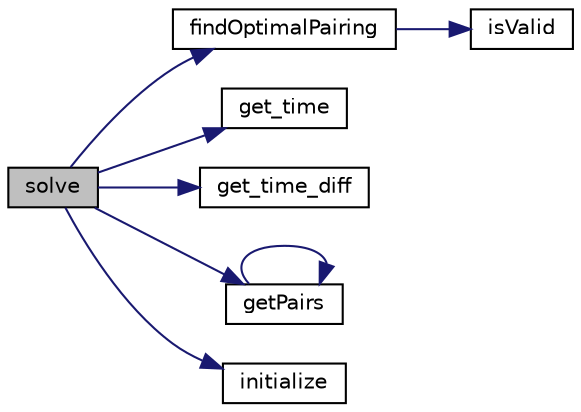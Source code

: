 digraph "solve"
{
 // LATEX_PDF_SIZE
  edge [fontname="Helvetica",fontsize="10",labelfontname="Helvetica",labelfontsize="10"];
  node [fontname="Helvetica",fontsize="10",shape=record];
  rankdir="LR";
  Node1 [label="solve",height=0.2,width=0.4,color="black", fillcolor="grey75", style="filled", fontcolor="black",tooltip="Used to find the max number of pairings and print the pairs after scanning the RNA sequence s."];
  Node1 -> Node2 [color="midnightblue",fontsize="10",style="solid",fontname="Helvetica"];
  Node2 [label="findOptimalPairing",height=0.2,width=0.4,color="black", fillcolor="white", style="filled",URL="$utils_8cpp.html#a2eb1d77ceacf6ab597dc9558801f2f6b",tooltip="Function to find the maximum number of pairings for the RNA sequence s."];
  Node2 -> Node3 [color="midnightblue",fontsize="10",style="solid",fontname="Helvetica"];
  Node3 [label="isValid",height=0.2,width=0.4,color="black", fillcolor="white", style="filled",URL="$utils_8cpp.html#a6f4af4845c2f7ecb1be6263ca6b42134",tooltip="Function to check if the bases at indices i and j in the sequence form a valid pairing...."];
  Node1 -> Node4 [color="midnightblue",fontsize="10",style="solid",fontname="Helvetica"];
  Node4 [label="get_time",height=0.2,width=0.4,color="black", fillcolor="white", style="filled",URL="$timing_8cpp.html#acc5ad0c730d618ff7b5f3d69e4c0a868",tooltip="Function to get the current time."];
  Node1 -> Node5 [color="midnightblue",fontsize="10",style="solid",fontname="Helvetica"];
  Node5 [label="get_time_diff",height=0.2,width=0.4,color="black", fillcolor="white", style="filled",URL="$timing_8cpp.html#a5176180c6c33669b18394f9955833bd1",tooltip="Function to get the time difference between two given times."];
  Node1 -> Node6 [color="midnightblue",fontsize="10",style="solid",fontname="Helvetica"];
  Node6 [label="getPairs",height=0.2,width=0.4,color="black", fillcolor="white", style="filled",URL="$utils_8cpp.html#a016c0bb03cc671e502eae00bd2089391",tooltip="Function which prints the pairs (maximum number) between the indices i and j of the RNA sequence."];
  Node6 -> Node6 [color="midnightblue",fontsize="10",style="solid",fontname="Helvetica"];
  Node1 -> Node7 [color="midnightblue",fontsize="10",style="solid",fontname="Helvetica"];
  Node7 [label="initialize",height=0.2,width=0.4,color="black", fillcolor="white", style="filled",URL="$utils_8cpp.html#ac218795326f1f6e829f1de06ab0174ed",tooltip="Inititialize and allocate memory a two-dimensional matrix A of dimension n x n."];
}
